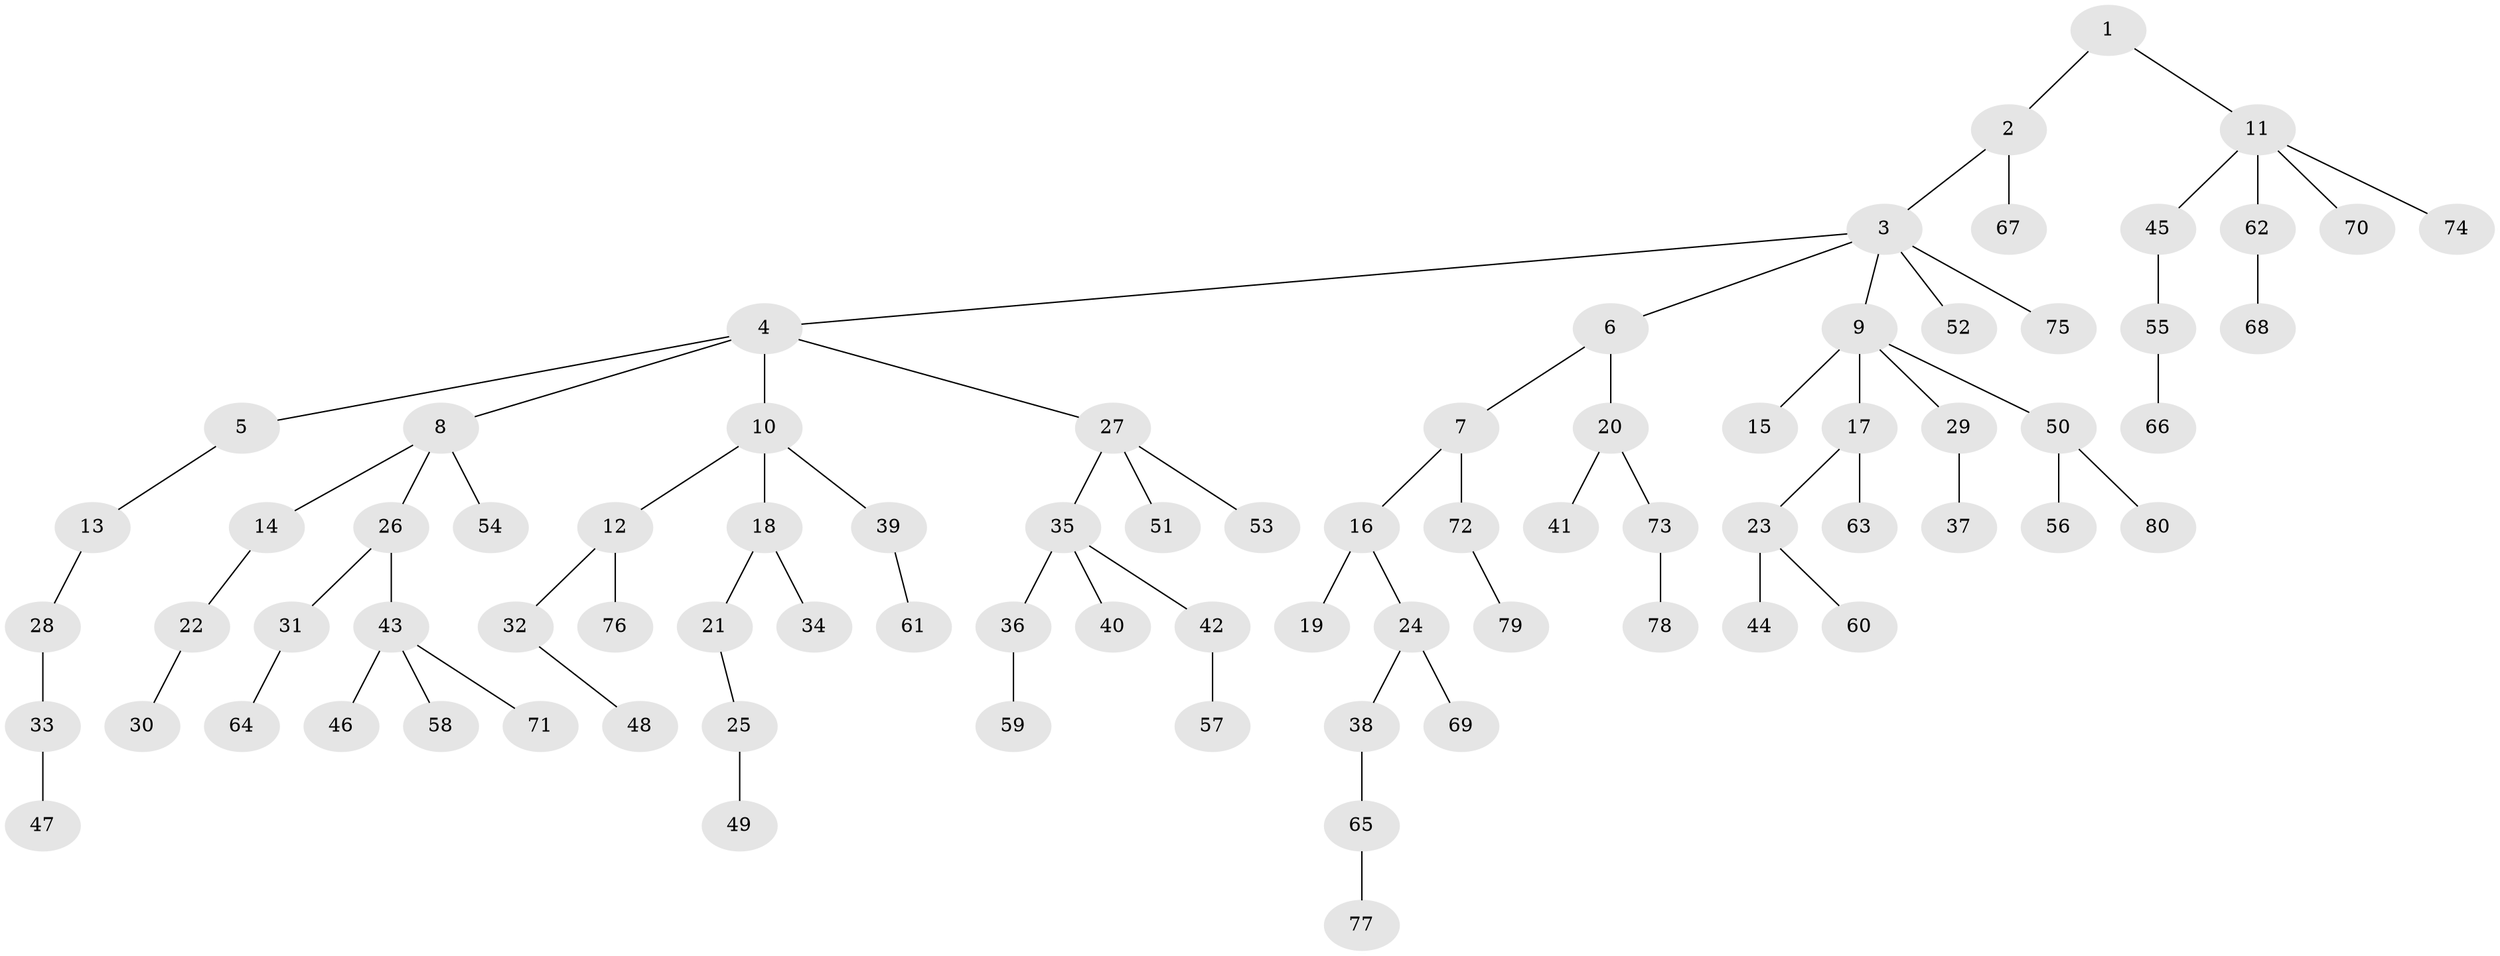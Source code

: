 // Generated by graph-tools (version 1.1) at 2025/36/03/09/25 02:36:29]
// undirected, 80 vertices, 79 edges
graph export_dot {
graph [start="1"]
  node [color=gray90,style=filled];
  1;
  2;
  3;
  4;
  5;
  6;
  7;
  8;
  9;
  10;
  11;
  12;
  13;
  14;
  15;
  16;
  17;
  18;
  19;
  20;
  21;
  22;
  23;
  24;
  25;
  26;
  27;
  28;
  29;
  30;
  31;
  32;
  33;
  34;
  35;
  36;
  37;
  38;
  39;
  40;
  41;
  42;
  43;
  44;
  45;
  46;
  47;
  48;
  49;
  50;
  51;
  52;
  53;
  54;
  55;
  56;
  57;
  58;
  59;
  60;
  61;
  62;
  63;
  64;
  65;
  66;
  67;
  68;
  69;
  70;
  71;
  72;
  73;
  74;
  75;
  76;
  77;
  78;
  79;
  80;
  1 -- 2;
  1 -- 11;
  2 -- 3;
  2 -- 67;
  3 -- 4;
  3 -- 6;
  3 -- 9;
  3 -- 52;
  3 -- 75;
  4 -- 5;
  4 -- 8;
  4 -- 10;
  4 -- 27;
  5 -- 13;
  6 -- 7;
  6 -- 20;
  7 -- 16;
  7 -- 72;
  8 -- 14;
  8 -- 26;
  8 -- 54;
  9 -- 15;
  9 -- 17;
  9 -- 29;
  9 -- 50;
  10 -- 12;
  10 -- 18;
  10 -- 39;
  11 -- 45;
  11 -- 62;
  11 -- 70;
  11 -- 74;
  12 -- 32;
  12 -- 76;
  13 -- 28;
  14 -- 22;
  16 -- 19;
  16 -- 24;
  17 -- 23;
  17 -- 63;
  18 -- 21;
  18 -- 34;
  20 -- 41;
  20 -- 73;
  21 -- 25;
  22 -- 30;
  23 -- 44;
  23 -- 60;
  24 -- 38;
  24 -- 69;
  25 -- 49;
  26 -- 31;
  26 -- 43;
  27 -- 35;
  27 -- 51;
  27 -- 53;
  28 -- 33;
  29 -- 37;
  31 -- 64;
  32 -- 48;
  33 -- 47;
  35 -- 36;
  35 -- 40;
  35 -- 42;
  36 -- 59;
  38 -- 65;
  39 -- 61;
  42 -- 57;
  43 -- 46;
  43 -- 58;
  43 -- 71;
  45 -- 55;
  50 -- 56;
  50 -- 80;
  55 -- 66;
  62 -- 68;
  65 -- 77;
  72 -- 79;
  73 -- 78;
}
